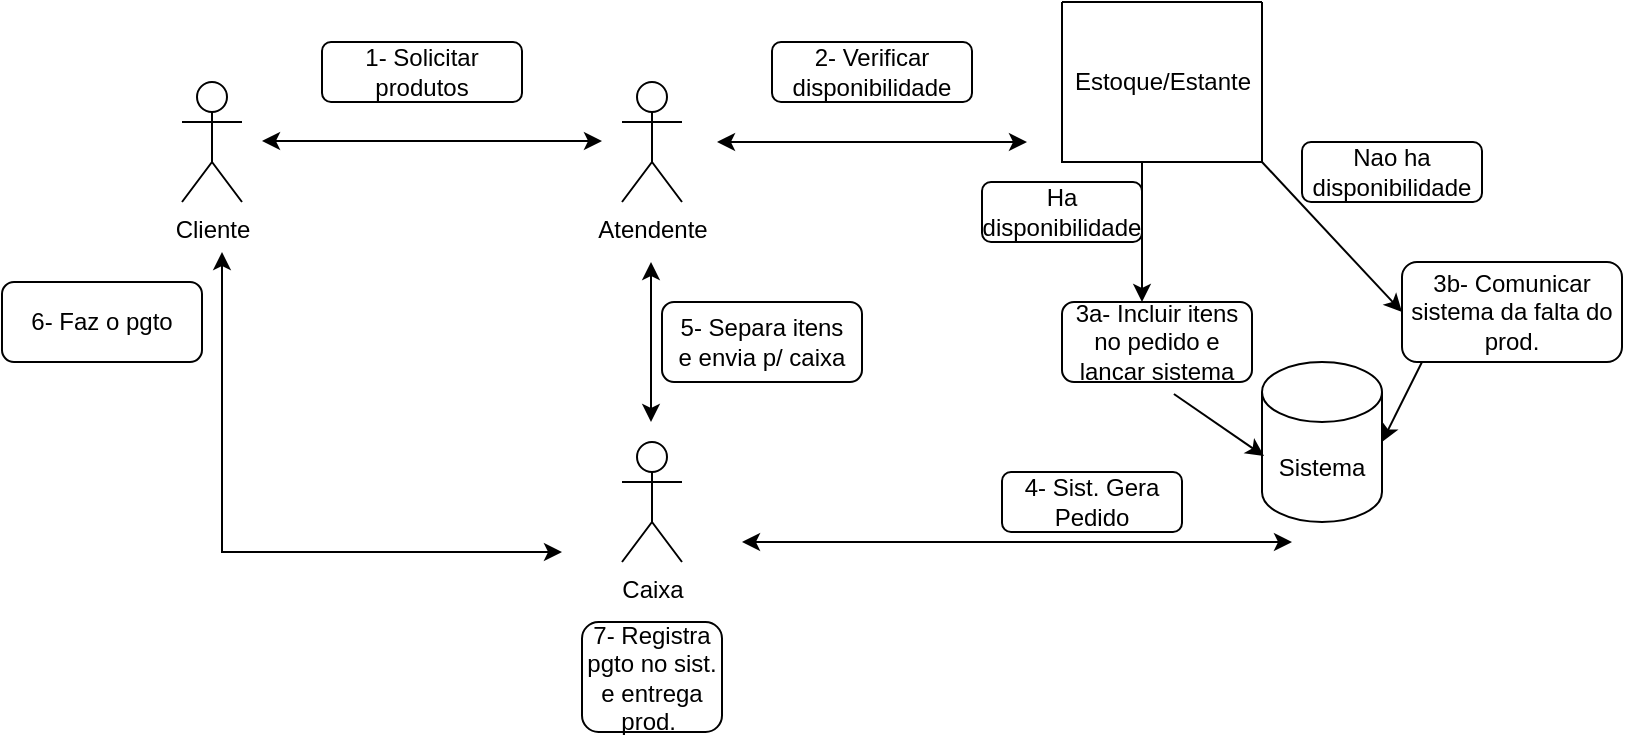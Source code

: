 <mxfile version="20.2.7" type="github">
  <diagram id="Jv6CXxB2DoubL-sVP2fy" name="Page-1">
    <mxGraphModel dx="868" dy="486" grid="1" gridSize="10" guides="1" tooltips="1" connect="1" arrows="1" fold="1" page="1" pageScale="1" pageWidth="850" pageHeight="1100" math="0" shadow="0">
      <root>
        <mxCell id="0" />
        <mxCell id="1" parent="0" />
        <mxCell id="soZA6sIkHVBQRmTjWgAr-1" value="Cliente" style="shape=umlActor;verticalLabelPosition=bottom;verticalAlign=top;html=1;outlineConnect=0;" vertex="1" parent="1">
          <mxGeometry x="130" y="100" width="30" height="60" as="geometry" />
        </mxCell>
        <mxCell id="soZA6sIkHVBQRmTjWgAr-2" value="Atendente" style="shape=umlActor;verticalLabelPosition=bottom;verticalAlign=top;html=1;outlineConnect=0;" vertex="1" parent="1">
          <mxGeometry x="350" y="100" width="30" height="60" as="geometry" />
        </mxCell>
        <mxCell id="soZA6sIkHVBQRmTjWgAr-3" value="" style="endArrow=classic;startArrow=classic;html=1;rounded=0;" edge="1" parent="1">
          <mxGeometry width="50" height="50" relative="1" as="geometry">
            <mxPoint x="170" y="129.5" as="sourcePoint" />
            <mxPoint x="340" y="129.5" as="targetPoint" />
          </mxGeometry>
        </mxCell>
        <mxCell id="soZA6sIkHVBQRmTjWgAr-5" value="1- Solicitar produtos" style="rounded=1;whiteSpace=wrap;html=1;" vertex="1" parent="1">
          <mxGeometry x="200" y="80" width="100" height="30" as="geometry" />
        </mxCell>
        <mxCell id="soZA6sIkHVBQRmTjWgAr-6" value="" style="endArrow=classic;startArrow=classic;html=1;rounded=0;" edge="1" parent="1">
          <mxGeometry width="50" height="50" relative="1" as="geometry">
            <mxPoint x="397.5" y="130" as="sourcePoint" />
            <mxPoint x="552.5" y="130" as="targetPoint" />
          </mxGeometry>
        </mxCell>
        <mxCell id="soZA6sIkHVBQRmTjWgAr-14" value="2- Verificar disponibilidade" style="rounded=1;whiteSpace=wrap;html=1;" vertex="1" parent="1">
          <mxGeometry x="425" y="80" width="100" height="30" as="geometry" />
        </mxCell>
        <mxCell id="soZA6sIkHVBQRmTjWgAr-26" value="" style="endArrow=classic;html=1;rounded=0;entryX=0;entryY=0.5;entryDx=0;entryDy=0;exitX=1;exitY=1;exitDx=0;exitDy=0;" edge="1" parent="1" source="soZA6sIkHVBQRmTjWgAr-32" target="soZA6sIkHVBQRmTjWgAr-29">
          <mxGeometry width="50" height="50" relative="1" as="geometry">
            <mxPoint x="660" y="130" as="sourcePoint" />
            <mxPoint x="730.5" y="210" as="targetPoint" />
          </mxGeometry>
        </mxCell>
        <mxCell id="soZA6sIkHVBQRmTjWgAr-27" value="Nao ha disponibilidade" style="rounded=1;whiteSpace=wrap;html=1;" vertex="1" parent="1">
          <mxGeometry x="690" y="130" width="90" height="30" as="geometry" />
        </mxCell>
        <mxCell id="soZA6sIkHVBQRmTjWgAr-29" value="3b- Comunicar sistema da falta do prod." style="rounded=1;whiteSpace=wrap;html=1;" vertex="1" parent="1">
          <mxGeometry x="740" y="190" width="110" height="50" as="geometry" />
        </mxCell>
        <mxCell id="soZA6sIkHVBQRmTjWgAr-30" value="Sistema" style="shape=cylinder3;whiteSpace=wrap;html=1;boundedLbl=1;backgroundOutline=1;size=15;" vertex="1" parent="1">
          <mxGeometry x="670" y="240" width="60" height="80" as="geometry" />
        </mxCell>
        <mxCell id="soZA6sIkHVBQRmTjWgAr-31" value="" style="endArrow=classic;html=1;rounded=0;entryX=1;entryY=0.5;entryDx=0;entryDy=0;entryPerimeter=0;" edge="1" parent="1" target="soZA6sIkHVBQRmTjWgAr-30">
          <mxGeometry width="50" height="50" relative="1" as="geometry">
            <mxPoint x="750" y="240" as="sourcePoint" />
            <mxPoint x="690" y="290" as="targetPoint" />
          </mxGeometry>
        </mxCell>
        <mxCell id="soZA6sIkHVBQRmTjWgAr-32" value="" style="swimlane;startSize=0;" vertex="1" parent="1">
          <mxGeometry x="570" y="60" width="100" height="80" as="geometry">
            <mxRectangle x="525" y="100" width="50" height="40" as="alternateBounds" />
          </mxGeometry>
        </mxCell>
        <mxCell id="soZA6sIkHVBQRmTjWgAr-33" value="Estoque/Estante" style="text;html=1;align=center;verticalAlign=middle;resizable=0;points=[];autosize=1;strokeColor=none;fillColor=none;" vertex="1" parent="soZA6sIkHVBQRmTjWgAr-32">
          <mxGeometry x="-5" y="25" width="110" height="30" as="geometry" />
        </mxCell>
        <mxCell id="soZA6sIkHVBQRmTjWgAr-34" value="" style="endArrow=classic;html=1;rounded=0;" edge="1" parent="1">
          <mxGeometry width="50" height="50" relative="1" as="geometry">
            <mxPoint x="610" y="140" as="sourcePoint" />
            <mxPoint x="610" y="210" as="targetPoint" />
          </mxGeometry>
        </mxCell>
        <mxCell id="soZA6sIkHVBQRmTjWgAr-35" value="Ha disponibilidade" style="rounded=1;whiteSpace=wrap;html=1;" vertex="1" parent="1">
          <mxGeometry x="530" y="150" width="80" height="30" as="geometry" />
        </mxCell>
        <mxCell id="soZA6sIkHVBQRmTjWgAr-36" value="3a- Incluir itens no pedido e lancar sistema" style="rounded=1;whiteSpace=wrap;html=1;" vertex="1" parent="1">
          <mxGeometry x="570" y="210" width="95" height="40" as="geometry" />
        </mxCell>
        <mxCell id="soZA6sIkHVBQRmTjWgAr-37" value="" style="endArrow=classic;html=1;rounded=0;exitX=0.589;exitY=1.15;exitDx=0;exitDy=0;exitPerimeter=0;entryX=0.017;entryY=0.588;entryDx=0;entryDy=0;entryPerimeter=0;" edge="1" parent="1" source="soZA6sIkHVBQRmTjWgAr-36" target="soZA6sIkHVBQRmTjWgAr-30">
          <mxGeometry width="50" height="50" relative="1" as="geometry">
            <mxPoint x="550" y="250" as="sourcePoint" />
            <mxPoint x="620" y="290" as="targetPoint" />
          </mxGeometry>
        </mxCell>
        <mxCell id="soZA6sIkHVBQRmTjWgAr-39" value="4- Sist. Gera Pedido" style="rounded=1;whiteSpace=wrap;html=1;" vertex="1" parent="1">
          <mxGeometry x="540" y="295" width="90" height="30" as="geometry" />
        </mxCell>
        <mxCell id="soZA6sIkHVBQRmTjWgAr-41" value="" style="endArrow=classic;startArrow=classic;html=1;rounded=0;" edge="1" parent="1">
          <mxGeometry width="50" height="50" relative="1" as="geometry">
            <mxPoint x="364.5" y="270" as="sourcePoint" />
            <mxPoint x="364.5" y="190" as="targetPoint" />
          </mxGeometry>
        </mxCell>
        <mxCell id="soZA6sIkHVBQRmTjWgAr-43" value="&amp;nbsp;5- Separa itens&amp;nbsp; e envia p/ caixa" style="rounded=1;whiteSpace=wrap;html=1;" vertex="1" parent="1">
          <mxGeometry x="370" y="210" width="100" height="40" as="geometry" />
        </mxCell>
        <mxCell id="soZA6sIkHVBQRmTjWgAr-44" value="Caixa" style="shape=umlActor;verticalLabelPosition=bottom;verticalAlign=top;html=1;outlineConnect=0;" vertex="1" parent="1">
          <mxGeometry x="350" y="280" width="30" height="60" as="geometry" />
        </mxCell>
        <mxCell id="soZA6sIkHVBQRmTjWgAr-45" value="" style="endArrow=classic;startArrow=classic;html=1;rounded=0;" edge="1" parent="1">
          <mxGeometry width="50" height="50" relative="1" as="geometry">
            <mxPoint x="410" y="330" as="sourcePoint" />
            <mxPoint x="685" y="330" as="targetPoint" />
          </mxGeometry>
        </mxCell>
        <mxCell id="soZA6sIkHVBQRmTjWgAr-47" value="" style="endArrow=classic;startArrow=classic;html=1;rounded=0;" edge="1" parent="1">
          <mxGeometry width="50" height="50" relative="1" as="geometry">
            <mxPoint x="150" y="185" as="sourcePoint" />
            <mxPoint x="320" y="335" as="targetPoint" />
            <Array as="points">
              <mxPoint x="150" y="335" />
            </Array>
          </mxGeometry>
        </mxCell>
        <mxCell id="soZA6sIkHVBQRmTjWgAr-48" value="7- Registra pgto no sist. e entrega prod.&amp;nbsp;" style="rounded=1;whiteSpace=wrap;html=1;" vertex="1" parent="1">
          <mxGeometry x="330" y="370" width="70" height="55" as="geometry" />
        </mxCell>
        <mxCell id="soZA6sIkHVBQRmTjWgAr-49" value="6- Faz o pgto" style="rounded=1;whiteSpace=wrap;html=1;" vertex="1" parent="1">
          <mxGeometry x="40" y="200" width="100" height="40" as="geometry" />
        </mxCell>
      </root>
    </mxGraphModel>
  </diagram>
</mxfile>
